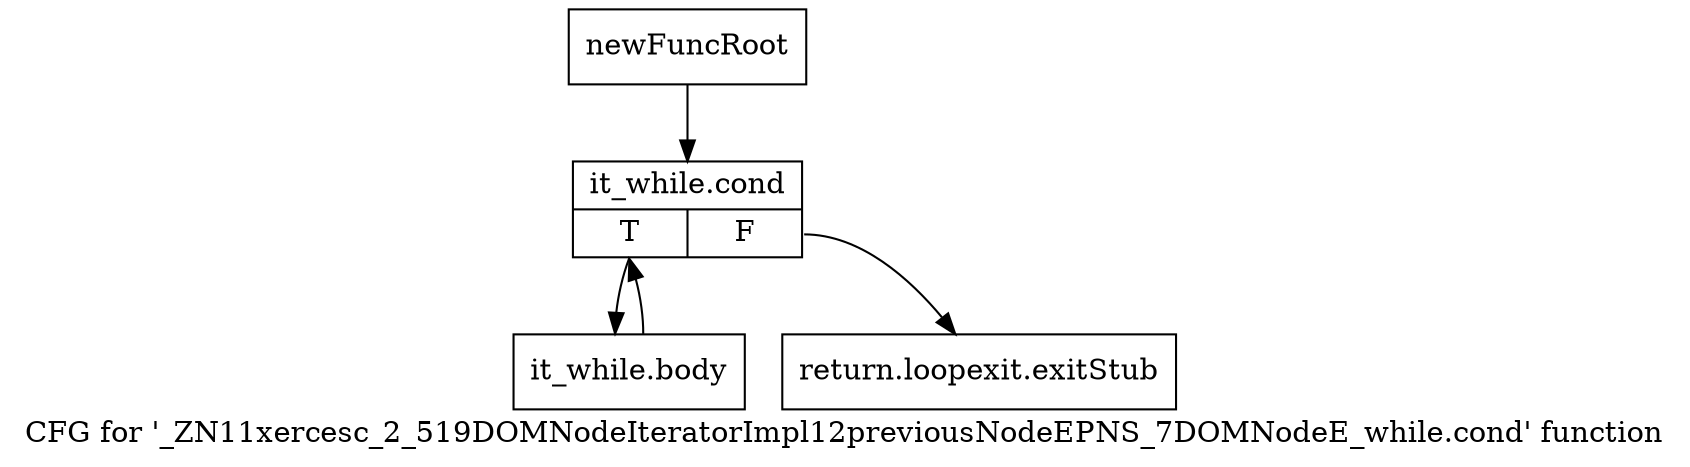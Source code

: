 digraph "CFG for '_ZN11xercesc_2_519DOMNodeIteratorImpl12previousNodeEPNS_7DOMNodeE_while.cond' function" {
	label="CFG for '_ZN11xercesc_2_519DOMNodeIteratorImpl12previousNodeEPNS_7DOMNodeE_while.cond' function";

	Node0x97bd020 [shape=record,label="{newFuncRoot}"];
	Node0x97bd020 -> Node0x97bd590;
	Node0x97bd070 [shape=record,label="{return.loopexit.exitStub}"];
	Node0x97bd590 [shape=record,label="{it_while.cond|{<s0>T|<s1>F}}"];
	Node0x97bd590:s0 -> Node0x97bd5e0;
	Node0x97bd590:s1 -> Node0x97bd070;
	Node0x97bd5e0 [shape=record,label="{it_while.body}"];
	Node0x97bd5e0 -> Node0x97bd590;
}
